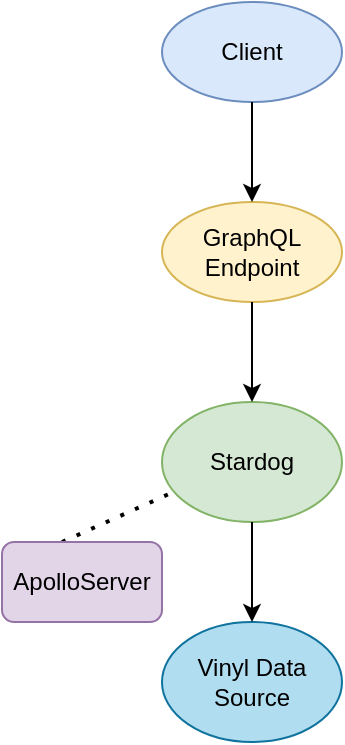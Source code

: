 <mxfile version="22.1.3" type="device">
  <diagram name="Page-1" id="m1bgd3Mfc1xwp1Ts8sWj">
    <mxGraphModel dx="792" dy="1132" grid="1" gridSize="10" guides="1" tooltips="1" connect="1" arrows="1" fold="1" page="1" pageScale="1" pageWidth="1169" pageHeight="827" math="0" shadow="0">
      <root>
        <mxCell id="0" />
        <mxCell id="1" parent="0" />
        <mxCell id="HvDxAgTQF3HfjRSqFXh5-1" value="Client" style="ellipse;whiteSpace=wrap;html=1;fillColor=#dae8fc;strokeColor=#6c8ebf;" vertex="1" parent="1">
          <mxGeometry x="340" y="50" width="90" height="50" as="geometry" />
        </mxCell>
        <mxCell id="HvDxAgTQF3HfjRSqFXh5-2" value="GraphQL Endpoint" style="ellipse;whiteSpace=wrap;html=1;fillColor=#fff2cc;strokeColor=#d6b656;" vertex="1" parent="1">
          <mxGeometry x="340" y="150" width="90" height="50" as="geometry" />
        </mxCell>
        <mxCell id="HvDxAgTQF3HfjRSqFXh5-3" value="" style="endArrow=classic;html=1;rounded=0;exitX=0.5;exitY=1;exitDx=0;exitDy=0;" edge="1" parent="1" source="HvDxAgTQF3HfjRSqFXh5-1" target="HvDxAgTQF3HfjRSqFXh5-2">
          <mxGeometry width="50" height="50" relative="1" as="geometry">
            <mxPoint x="380" y="400" as="sourcePoint" />
            <mxPoint x="430" y="350" as="targetPoint" />
          </mxGeometry>
        </mxCell>
        <mxCell id="HvDxAgTQF3HfjRSqFXh5-4" value="Stardog" style="ellipse;whiteSpace=wrap;html=1;fillColor=#d5e8d4;strokeColor=#82b366;" vertex="1" parent="1">
          <mxGeometry x="340" y="250" width="90" height="60" as="geometry" />
        </mxCell>
        <mxCell id="HvDxAgTQF3HfjRSqFXh5-6" value="" style="endArrow=classic;html=1;rounded=0;exitX=0.5;exitY=1;exitDx=0;exitDy=0;" edge="1" parent="1" source="HvDxAgTQF3HfjRSqFXh5-2" target="HvDxAgTQF3HfjRSqFXh5-4">
          <mxGeometry width="50" height="50" relative="1" as="geometry">
            <mxPoint x="380" y="400" as="sourcePoint" />
            <mxPoint x="430" y="350" as="targetPoint" />
          </mxGeometry>
        </mxCell>
        <mxCell id="HvDxAgTQF3HfjRSqFXh5-8" value="Vinyl Data Source" style="ellipse;whiteSpace=wrap;html=1;fillColor=#b1ddf0;strokeColor=#10739e;" vertex="1" parent="1">
          <mxGeometry x="340" y="360" width="90" height="60" as="geometry" />
        </mxCell>
        <mxCell id="HvDxAgTQF3HfjRSqFXh5-9" value="" style="endArrow=classic;html=1;rounded=0;" edge="1" parent="1" target="HvDxAgTQF3HfjRSqFXh5-8">
          <mxGeometry width="50" height="50" relative="1" as="geometry">
            <mxPoint x="385" y="310" as="sourcePoint" />
            <mxPoint x="430" y="350" as="targetPoint" />
          </mxGeometry>
        </mxCell>
        <mxCell id="HvDxAgTQF3HfjRSqFXh5-11" value="" style="endArrow=none;dashed=1;html=1;dashPattern=1 3;strokeWidth=2;rounded=0;entryX=0.089;entryY=0.733;entryDx=0;entryDy=0;entryPerimeter=0;" edge="1" parent="1" target="HvDxAgTQF3HfjRSqFXh5-4">
          <mxGeometry width="50" height="50" relative="1" as="geometry">
            <mxPoint x="290" y="320" as="sourcePoint" />
            <mxPoint x="430" y="350" as="targetPoint" />
          </mxGeometry>
        </mxCell>
        <mxCell id="HvDxAgTQF3HfjRSqFXh5-12" value="ApolloServer" style="rounded=1;whiteSpace=wrap;html=1;fillColor=#e1d5e7;strokeColor=#9673a6;" vertex="1" parent="1">
          <mxGeometry x="260" y="320" width="80" height="40" as="geometry" />
        </mxCell>
      </root>
    </mxGraphModel>
  </diagram>
</mxfile>
